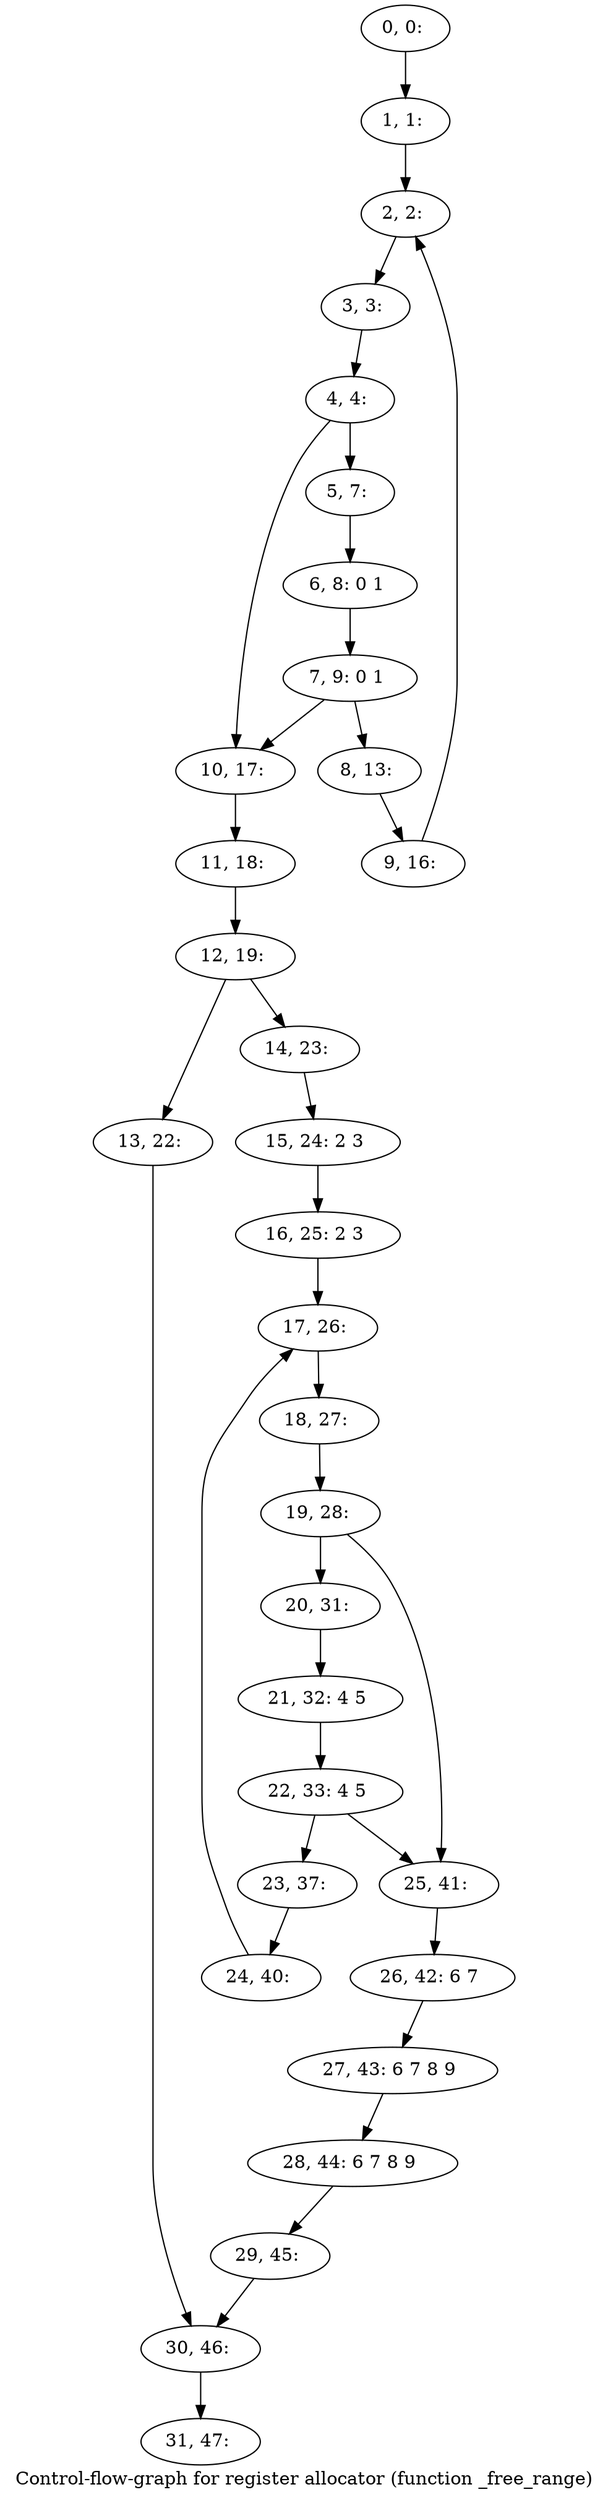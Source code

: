 digraph G {
graph [label="Control-flow-graph for register allocator (function _free_range)"]
0[label="0, 0: "];
1[label="1, 1: "];
2[label="2, 2: "];
3[label="3, 3: "];
4[label="4, 4: "];
5[label="5, 7: "];
6[label="6, 8: 0 1 "];
7[label="7, 9: 0 1 "];
8[label="8, 13: "];
9[label="9, 16: "];
10[label="10, 17: "];
11[label="11, 18: "];
12[label="12, 19: "];
13[label="13, 22: "];
14[label="14, 23: "];
15[label="15, 24: 2 3 "];
16[label="16, 25: 2 3 "];
17[label="17, 26: "];
18[label="18, 27: "];
19[label="19, 28: "];
20[label="20, 31: "];
21[label="21, 32: 4 5 "];
22[label="22, 33: 4 5 "];
23[label="23, 37: "];
24[label="24, 40: "];
25[label="25, 41: "];
26[label="26, 42: 6 7 "];
27[label="27, 43: 6 7 8 9 "];
28[label="28, 44: 6 7 8 9 "];
29[label="29, 45: "];
30[label="30, 46: "];
31[label="31, 47: "];
0->1 ;
1->2 ;
2->3 ;
3->4 ;
4->5 ;
4->10 ;
5->6 ;
6->7 ;
7->8 ;
7->10 ;
8->9 ;
9->2 ;
10->11 ;
11->12 ;
12->13 ;
12->14 ;
13->30 ;
14->15 ;
15->16 ;
16->17 ;
17->18 ;
18->19 ;
19->20 ;
19->25 ;
20->21 ;
21->22 ;
22->23 ;
22->25 ;
23->24 ;
24->17 ;
25->26 ;
26->27 ;
27->28 ;
28->29 ;
29->30 ;
30->31 ;
}
